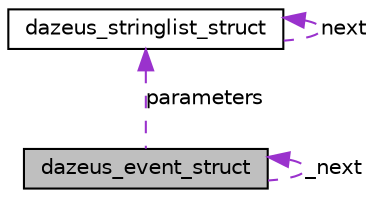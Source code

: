 digraph G
{
  edge [fontname="Helvetica",fontsize="10",labelfontname="Helvetica",labelfontsize="10"];
  node [fontname="Helvetica",fontsize="10",shape=record];
  Node1 [label="dazeus_event_struct",height=0.2,width=0.4,color="black", fillcolor="grey75", style="filled" fontcolor="black"];
  Node2 -> Node1 [dir=back,color="darkorchid3",fontsize="10",style="dashed",label="parameters",fontname="Helvetica"];
  Node2 [label="dazeus_stringlist_struct",height=0.2,width=0.4,color="black", fillcolor="white", style="filled",URL="$structdazeus__stringlist__struct.html"];
  Node2 -> Node2 [dir=back,color="darkorchid3",fontsize="10",style="dashed",label="next",fontname="Helvetica"];
  Node1 -> Node1 [dir=back,color="darkorchid3",fontsize="10",style="dashed",label="_next",fontname="Helvetica"];
}
